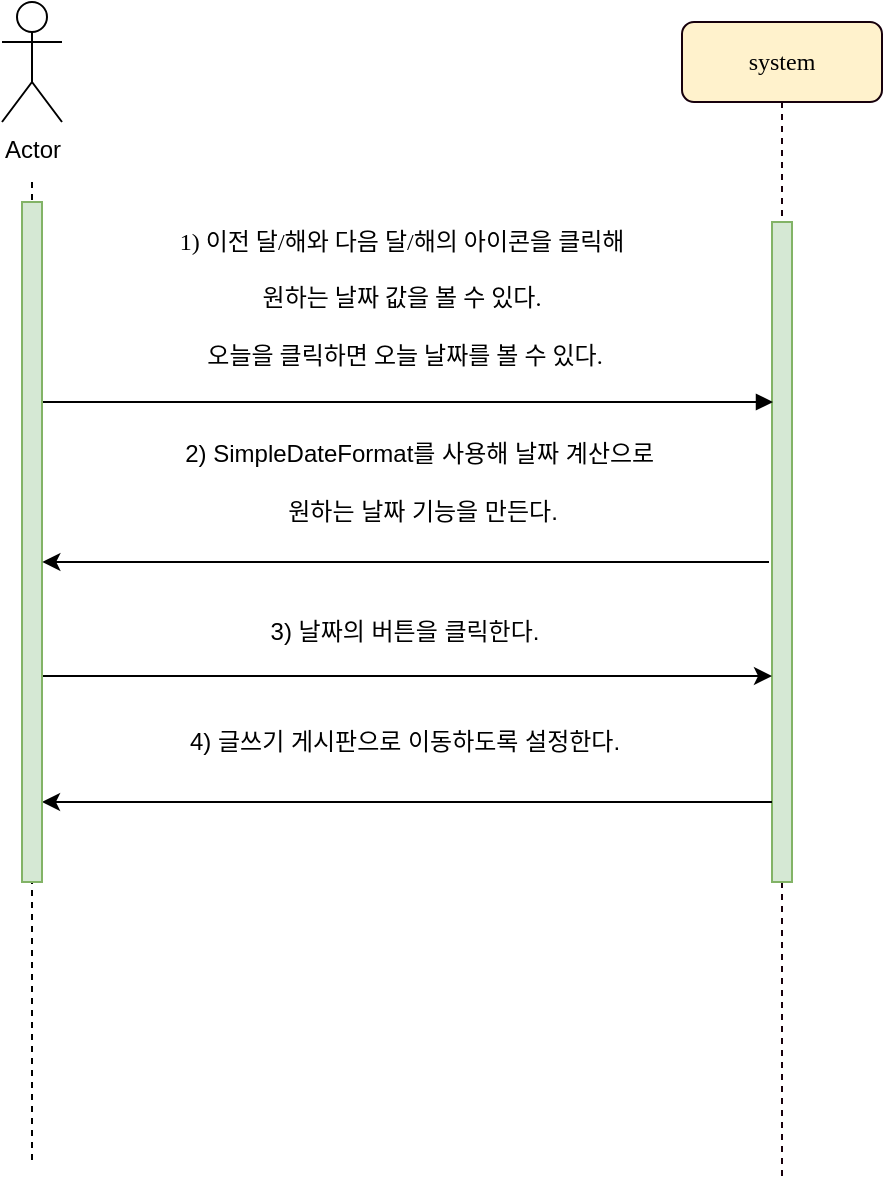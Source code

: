 <mxfile version="12.2.6" type="device" pages="1"><diagram name="Page-1" id="13e1069c-82ec-6db2-03f1-153e76fe0fe0"><mxGraphModel dx="1041" dy="583" grid="1" gridSize="10" guides="1" tooltips="1" connect="1" arrows="1" fold="1" page="1" pageScale="1" pageWidth="1100" pageHeight="850" background="#ffffff" math="0" shadow="0"><root><mxCell id="0"/><mxCell id="1" parent="0"/><mxCell id="VtlNMgy8e4Arx-vugRvu-43" value="" style="line;strokeWidth=1;direction=south;html=1;perimeter=backbonePerimeter;points=[];outlineConnect=0;dashed=1;" parent="1" vertex="1"><mxGeometry x="150" y="170" width="10" height="490" as="geometry"/></mxCell><mxCell id="7baba1c4bc27f4b0-2" value="system" style="shape=umlLifeline;perimeter=lifelinePerimeter;whiteSpace=wrap;html=1;container=1;collapsible=0;recursiveResize=0;outlineConnect=0;rounded=1;shadow=0;comic=0;labelBackgroundColor=none;strokeColor=#17000C;strokeWidth=1;fillColor=#fff2cc;fontFamily=Verdana;fontSize=12;align=center;" parent="1" vertex="1"><mxGeometry x="480" y="90" width="100" height="580" as="geometry"/></mxCell><mxCell id="7baba1c4bc27f4b0-10" value="" style="html=1;points=[];perimeter=orthogonalPerimeter;rounded=0;shadow=0;comic=0;labelBackgroundColor=none;strokeColor=#82b366;strokeWidth=1;fillColor=#d5e8d4;fontFamily=Verdana;fontSize=12;align=center;" parent="7baba1c4bc27f4b0-2" vertex="1"><mxGeometry x="45" y="100" width="10" height="330" as="geometry"/></mxCell><mxCell id="7baba1c4bc27f4b0-11" value="&lt;p class=&quot;0&quot; style=&quot;line-height: 140%&quot;&gt;&lt;span lang=&quot;EN-US&quot; style=&quot;letter-spacing: 0pt ; font-size: 9.0pt&quot;&gt;1) &lt;/span&gt;&lt;span style=&quot;font-size: 9.0pt&quot;&gt;이전 달&lt;/span&gt;&lt;span lang=&quot;EN-US&quot; style=&quot;letter-spacing: 0pt ; font-size: 9.0pt&quot;&gt;/&lt;/span&gt;&lt;span style=&quot;font-size: 9.0pt&quot;&gt;해와 다음 달&lt;/span&gt;&lt;span lang=&quot;EN-US&quot; style=&quot;letter-spacing: 0pt ; font-size: 9.0pt&quot;&gt;/&lt;/span&gt;&lt;span style=&quot;font-size: 9.0pt&quot;&gt;해의 아이콘을 클릭해&amp;nbsp;&lt;/span&gt;&lt;/p&gt;&lt;p class=&quot;0&quot; style=&quot;line-height: 140%&quot;&gt;&lt;span style=&quot;font-size: 9.0pt&quot;&gt;원하는 날짜 값을 볼 수 있다&lt;/span&gt;&lt;span lang=&quot;EN-US&quot; style=&quot;letter-spacing: 0pt ; font-size: 9.0pt&quot;&gt;.&amp;nbsp;&lt;/span&gt;&lt;/p&gt;&lt;p class=&quot;0&quot; style=&quot;line-height: 140%&quot;&gt;&lt;span style=&quot;font-size: 9.0pt&quot;&gt;오늘을 클릭하면 오늘 날짜를 볼 수 있다&lt;/span&gt;&lt;span lang=&quot;EN-US&quot; style=&quot;letter-spacing: 0pt ; font-size: 9.0pt&quot;&gt;.&lt;/span&gt;&lt;/p&gt;" style="html=1;verticalAlign=bottom;endArrow=block;entryX=0;entryY=0;labelBackgroundColor=none;fontFamily=Verdana;fontSize=12;edgeStyle=elbowEdgeStyle;elbow=vertical;" parent="1" edge="1"><mxGeometry relative="1" as="geometry"><mxPoint x="155" y="280" as="sourcePoint"/><mxPoint x="525.5" y="280" as="targetPoint"/></mxGeometry></mxCell><mxCell id="VtlNMgy8e4Arx-vugRvu-23" value="Actor" style="shape=umlActor;verticalLabelPosition=bottom;labelBackgroundColor=#ffffff;verticalAlign=top;html=1;outlineConnect=0;" parent="1" vertex="1"><mxGeometry x="140" y="80" width="30" height="60" as="geometry"/></mxCell><mxCell id="j2PPJ1SfC-ri20C4BlyN-16" style="edgeStyle=none;rounded=0;orthogonalLoop=1;jettySize=auto;html=1;" edge="1" parent="1"><mxGeometry relative="1" as="geometry"><mxPoint x="160" y="417" as="sourcePoint"/><mxPoint x="525" y="417" as="targetPoint"/></mxGeometry></mxCell><mxCell id="j2PPJ1SfC-ri20C4BlyN-17" value="&lt;p class=&quot;0&quot; style=&quot;line-height: 140%&quot;&gt;&lt;span lang=&quot;EN-US&quot; style=&quot;letter-spacing: 0pt ; font-size: 9.0pt&quot;&gt;3) &lt;/span&gt;&lt;span style=&quot;font-size: 9.0pt&quot;&gt;날짜의 버튼을 클릭한다&lt;/span&gt;&lt;span lang=&quot;EN-US&quot; style=&quot;letter-spacing: 0pt ; font-size: 9.0pt&quot;&gt;.&lt;/span&gt;&lt;/p&gt;" style="text;html=1;resizable=0;points=[];align=center;verticalAlign=middle;labelBackgroundColor=#ffffff;" vertex="1" connectable="0" parent="j2PPJ1SfC-ri20C4BlyN-16"><mxGeometry x="-0.236" y="-1" relative="1" as="geometry"><mxPoint x="41" y="-23" as="offset"/></mxGeometry></mxCell><mxCell id="j2PPJ1SfC-ri20C4BlyN-18" style="edgeStyle=none;rounded=0;orthogonalLoop=1;jettySize=auto;html=1;endArrow=none;endFill=0;startArrow=classic;startFill=1;" edge="1" parent="1"><mxGeometry relative="1" as="geometry"><mxPoint x="160" y="480" as="sourcePoint"/><mxPoint x="525" y="480" as="targetPoint"/></mxGeometry></mxCell><mxCell id="j2PPJ1SfC-ri20C4BlyN-19" value="&lt;p class=&quot;0&quot; style=&quot;line-height: 140%&quot;&gt;&lt;span lang=&quot;EN-US&quot; style=&quot;letter-spacing: 0pt ; font-size: 9.0pt&quot;&gt;4) &lt;/span&gt;&lt;span style=&quot;font-size: 9.0pt&quot;&gt;글쓰기 게시판으로 이동하도록 설정한다&lt;/span&gt;&lt;span lang=&quot;EN-US&quot; style=&quot;letter-spacing: 0pt ; font-size: 9.0pt&quot;&gt;.&lt;/span&gt;&lt;/p&gt;" style="text;html=1;resizable=0;points=[];align=center;verticalAlign=middle;labelBackgroundColor=#ffffff;" vertex="1" connectable="0" parent="j2PPJ1SfC-ri20C4BlyN-18"><mxGeometry x="0.273" y="-1" relative="1" as="geometry"><mxPoint x="-52" y="-31" as="offset"/></mxGeometry></mxCell><mxCell id="VtlNMgy8e4Arx-vugRvu-32" value="" style="html=1;points=[];perimeter=orthogonalPerimeter;fillColor=#d5e8d4;strokeColor=#82b366;" parent="1" vertex="1"><mxGeometry x="150" y="180" width="10" height="340" as="geometry"/></mxCell><mxCell id="j2PPJ1SfC-ri20C4BlyN-7" style="edgeStyle=none;rounded=0;orthogonalLoop=1;jettySize=auto;html=1;entryX=1.167;entryY=0.522;entryDx=0;entryDy=0;entryPerimeter=0;" edge="1" parent="1"><mxGeometry relative="1" as="geometry"><mxPoint x="523.5" y="359.96" as="sourcePoint"/><mxPoint x="160.17" y="359.96" as="targetPoint"/></mxGeometry></mxCell><mxCell id="j2PPJ1SfC-ri20C4BlyN-8" value="&lt;p class=&quot;0&quot; style=&quot;line-height: 140%&quot;&gt;&lt;span lang=&quot;EN-US&quot; style=&quot;letter-spacing: 0pt ; font-size: 9.0pt&quot;&gt;2) &lt;/span&gt;&lt;span lang=&quot;EN-US&quot; style=&quot;letter-spacing: 0pt ; font-size: 9.0pt&quot;&gt;SimpleDateFormat&lt;/span&gt;&lt;span style=&quot;font-size: 9.0pt&quot;&gt;를 사용해 날짜 계산으로&amp;nbsp;&lt;/span&gt;&lt;/p&gt;&lt;p class=&quot;0&quot; style=&quot;line-height: 140%&quot;&gt;&lt;span style=&quot;font-size: 9.0pt&quot;&gt;원하는 날짜 기능을 만든다&lt;/span&gt;&lt;span lang=&quot;EN-US&quot; style=&quot;letter-spacing: 0pt ; font-size: 9.0pt&quot;&gt;.&lt;/span&gt;&lt;/p&gt;" style="text;html=1;resizable=0;points=[];align=center;verticalAlign=middle;labelBackgroundColor=#ffffff;" vertex="1" connectable="0" parent="j2PPJ1SfC-ri20C4BlyN-7"><mxGeometry x="0.162" y="-3" relative="1" as="geometry"><mxPoint x="37.5" y="-37" as="offset"/></mxGeometry></mxCell></root></mxGraphModel></diagram></mxfile>